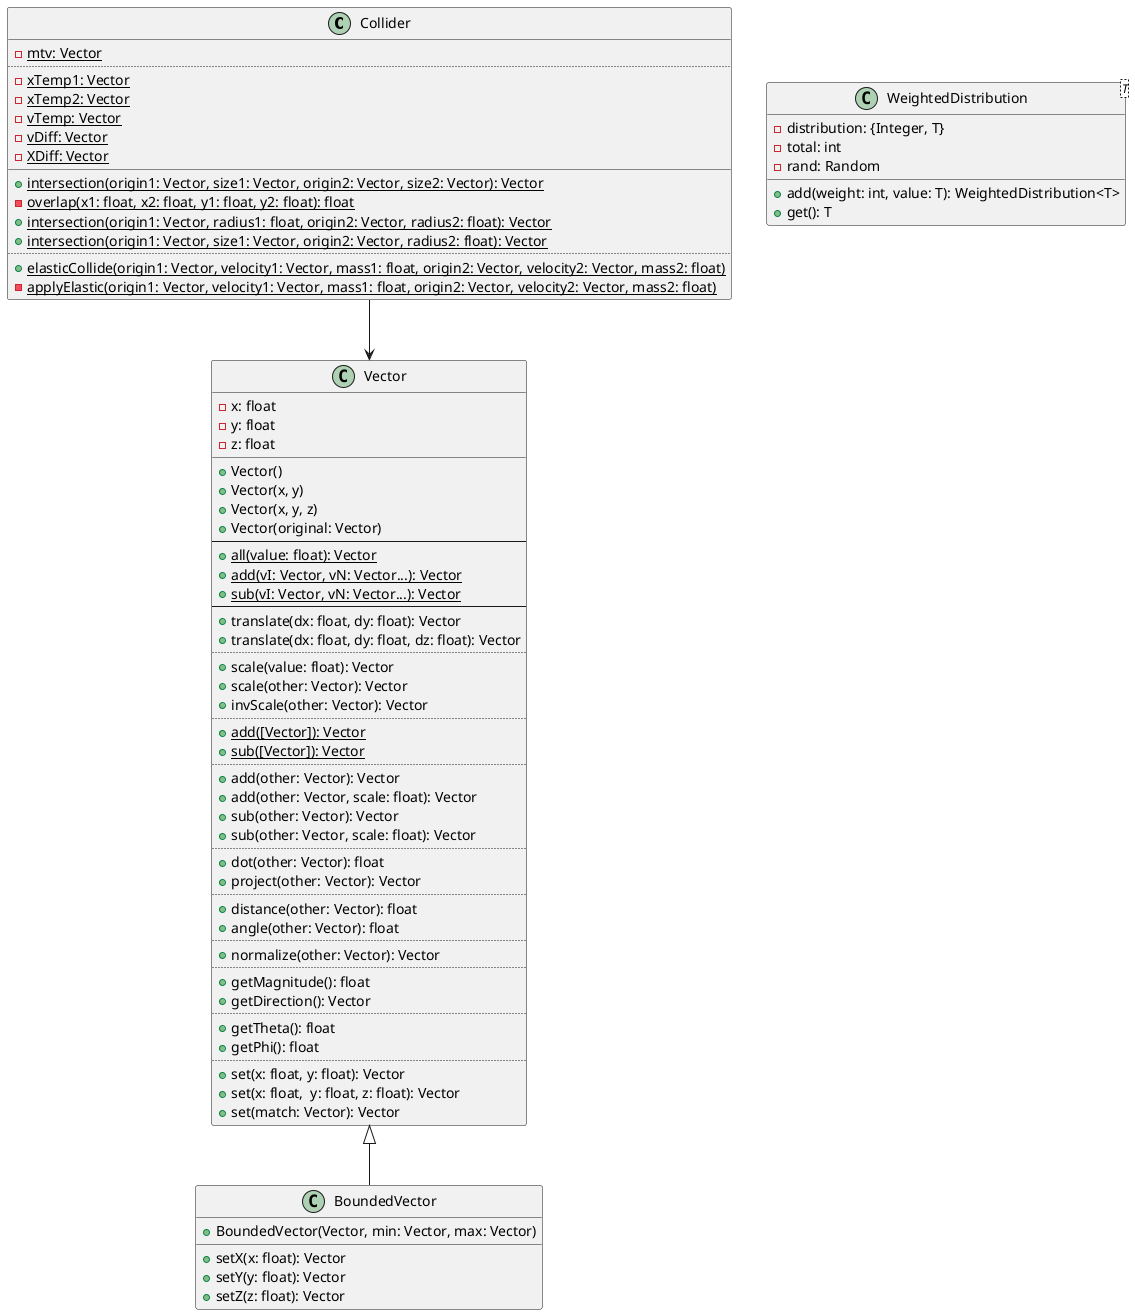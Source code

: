 @startuml

class Collider {
	{static} -mtv: Vector
	..
	{static} -xTemp1: Vector
	{static} -xTemp2: Vector
	{static} -vTemp: Vector
	{static} -vDiff: Vector
	{static} -XDiff: Vector
	__
	{static} +intersection(origin1: Vector, size1: Vector, origin2: Vector, size2: Vector): Vector
	{static} -overlap(x1: float, x2: float, y1: float, y2: float): float
	{static} +intersection(origin1: Vector, radius1: float, origin2: Vector, radius2: float): Vector
	{static} +intersection(origin1: Vector, size1: Vector, origin2: Vector, radius2: float): Vector
	..
	{static} +elasticCollide(origin1: Vector, velocity1: Vector, mass1: float, origin2: Vector, velocity2: Vector, mass2: float)
	{static} -applyElastic(origin1: Vector, velocity1: Vector, mass1: float, origin2: Vector, velocity2: Vector, mass2: float)
}
Collider --> Vector

class Vector {
	-x: float
	-y: float
	-z: float
	__
	+Vector()
	+Vector(x, y)
	+Vector(x, y, z)
	+Vector(original: Vector)
	--
	{static} +all(value: float): Vector
	{static} +add(vI: Vector, vN: Vector...): Vector
	{static} +sub(vI: Vector, vN: Vector...): Vector
	--
	+translate(dx: float, dy: float): Vector
	+translate(dx: float, dy: float, dz: float): Vector
	..
	+scale(value: float): Vector
	+scale(other: Vector): Vector
	+invScale(other: Vector): Vector
	..
	{static} +add([Vector]): Vector
	{static} +sub([Vector]): Vector
	..
	+add(other: Vector): Vector
	+add(other: Vector, scale: float): Vector
	+sub(other: Vector): Vector
	+sub(other: Vector, scale: float): Vector
	..
	+dot(other: Vector): float
	+project(other: Vector): Vector
	..
	+distance(other: Vector): float
	+angle(other: Vector): float
	..
	+normalize(other: Vector): Vector
	..
	+getMagnitude(): float
	+getDirection(): Vector
	..
	+getTheta(): float
	+getPhi(): float
	..
	+set(x: float, y: float): Vector
	+set(x: float,  y: float, z: float): Vector
	+set(match: Vector): Vector
}
Vector <|-- BoundedVector

class BoundedVector {
	+BoundedVector(Vector, min: Vector, max: Vector)
	__
	+setX(x: float): Vector
	+setY(y: float): Vector
	+setZ(z: float): Vector
}

class WeightedDistribution<T> {
	-distribution: {Integer, T}
	-total: int
	-rand: Random
	__
	+add(weight: int, value: T): WeightedDistribution<T>
	+get(): T
}

@enduml
